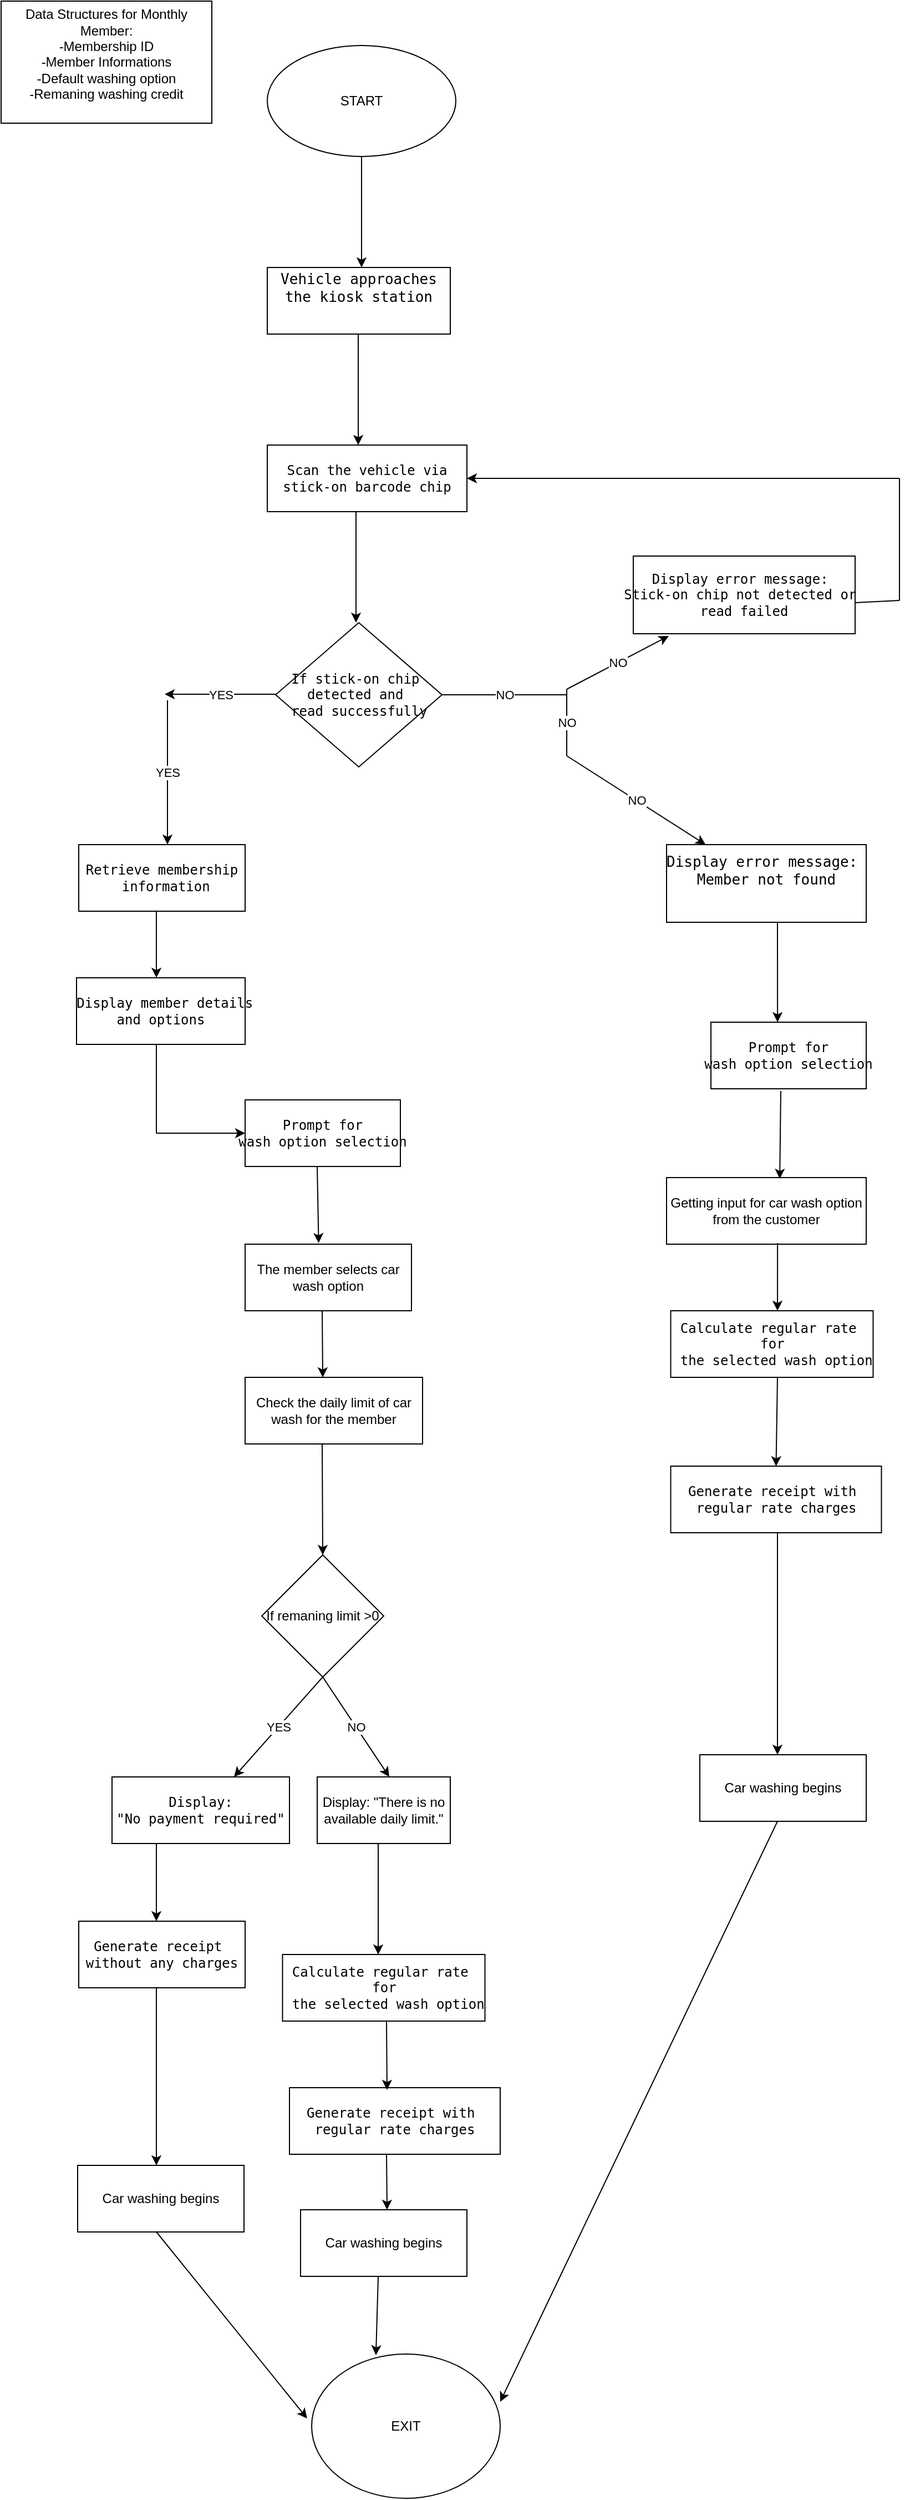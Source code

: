 <mxfile version="21.6.1" type="device">
  <diagram name="Page-1" id="ruNNgEVYpjEczLdeXEd0">
    <mxGraphModel dx="1290" dy="489" grid="1" gridSize="10" guides="1" tooltips="1" connect="1" arrows="1" fold="1" page="1" pageScale="1" pageWidth="850" pageHeight="1100" math="0" shadow="0">
      <root>
        <mxCell id="0" />
        <mxCell id="1" parent="0" />
        <mxCell id="inKXGhZdDJIHJpYJJdYb-1" value="START" style="ellipse;whiteSpace=wrap;html=1;" parent="1" vertex="1">
          <mxGeometry x="300" y="120" width="170" height="100" as="geometry" />
        </mxCell>
        <mxCell id="inKXGhZdDJIHJpYJJdYb-2" value="" style="endArrow=classic;html=1;rounded=0;exitX=0.5;exitY=1;exitDx=0;exitDy=0;" parent="1" source="inKXGhZdDJIHJpYJJdYb-1" edge="1">
          <mxGeometry width="50" height="50" relative="1" as="geometry">
            <mxPoint x="380" y="250" as="sourcePoint" />
            <mxPoint x="385" y="320" as="targetPoint" />
          </mxGeometry>
        </mxCell>
        <mxCell id="inKXGhZdDJIHJpYJJdYb-3" value="&lt;font style=&quot;font-size: 9px;&quot;&gt;&lt;br&gt;&lt;/font&gt;&lt;pre&gt;&lt;font size=&quot;3&quot;&gt;&lt;code class=&quot;!whitespace-pre hljs language-plaintext&quot;&gt;Vehicle approaches&lt;br&gt;the kiosk station&lt;/code&gt;&lt;/font&gt;&lt;/pre&gt;&lt;font size=&quot;3&quot;&gt;&lt;br&gt;&lt;br&gt;&lt;/font&gt;" style="rounded=0;whiteSpace=wrap;html=1;" parent="1" vertex="1">
          <mxGeometry x="300" y="320" width="165" height="60" as="geometry" />
        </mxCell>
        <mxCell id="inKXGhZdDJIHJpYJJdYb-4" value="" style="endArrow=classic;html=1;rounded=0;" parent="1" edge="1">
          <mxGeometry width="50" height="50" relative="1" as="geometry">
            <mxPoint x="382" y="380" as="sourcePoint" />
            <mxPoint x="382" y="480" as="targetPoint" />
          </mxGeometry>
        </mxCell>
        <mxCell id="inKXGhZdDJIHJpYJJdYb-5" value="&lt;br&gt;&lt;pre&gt;&lt;code class=&quot;!whitespace-pre hljs language-plaintext&quot;&gt;Scan the vehicle via&lt;br&gt;stick-on barcode chip&lt;br&gt;&lt;/code&gt;&lt;/pre&gt;&lt;br&gt;" style="rounded=0;whiteSpace=wrap;html=1;" parent="1" vertex="1">
          <mxGeometry x="300" y="480" width="180" height="60" as="geometry" />
        </mxCell>
        <mxCell id="inKXGhZdDJIHJpYJJdYb-6" value="" style="endArrow=classic;html=1;rounded=0;" parent="1" edge="1">
          <mxGeometry width="50" height="50" relative="1" as="geometry">
            <mxPoint x="380" y="540" as="sourcePoint" />
            <mxPoint x="380" y="640" as="targetPoint" />
          </mxGeometry>
        </mxCell>
        <mxCell id="inKXGhZdDJIHJpYJJdYb-9" value="&lt;pre&gt;&lt;code class=&quot;!whitespace-pre hljs language-plaintext&quot;&gt;If stick-on chip &lt;br&gt;detected and &lt;br&gt;read successfully&lt;/code&gt;&lt;/pre&gt;" style="rhombus;whiteSpace=wrap;html=1;direction=south;" parent="1" vertex="1">
          <mxGeometry x="307.5" y="640" width="150" height="130" as="geometry" />
        </mxCell>
        <mxCell id="inKXGhZdDJIHJpYJJdYb-10" value="YES" style="endArrow=classic;html=1;rounded=0;" parent="1" edge="1">
          <mxGeometry width="50" height="50" relative="1" as="geometry">
            <mxPoint x="307.5" y="704.5" as="sourcePoint" />
            <mxPoint x="207.5" y="704.5" as="targetPoint" />
          </mxGeometry>
        </mxCell>
        <mxCell id="inKXGhZdDJIHJpYJJdYb-18" value="NO" style="endArrow=none;html=1;rounded=0;exitX=0.5;exitY=0;exitDx=0;exitDy=0;" parent="1" source="inKXGhZdDJIHJpYJJdYb-9" edge="1">
          <mxGeometry width="50" height="50" relative="1" as="geometry">
            <mxPoint x="520" y="750" as="sourcePoint" />
            <mxPoint x="570" y="705" as="targetPoint" />
          </mxGeometry>
        </mxCell>
        <mxCell id="inKXGhZdDJIHJpYJJdYb-19" value="NO" style="endArrow=none;html=1;rounded=0;" parent="1" edge="1">
          <mxGeometry width="50" height="50" relative="1" as="geometry">
            <mxPoint x="570" y="760" as="sourcePoint" />
            <mxPoint x="570" y="700" as="targetPoint" />
          </mxGeometry>
        </mxCell>
        <mxCell id="inKXGhZdDJIHJpYJJdYb-20" value="NO" style="endArrow=classic;html=1;rounded=0;" parent="1" target="inKXGhZdDJIHJpYJJdYb-23" edge="1">
          <mxGeometry width="50" height="50" relative="1" as="geometry">
            <mxPoint x="570" y="760" as="sourcePoint" />
            <mxPoint x="660" y="820" as="targetPoint" />
          </mxGeometry>
        </mxCell>
        <mxCell id="inKXGhZdDJIHJpYJJdYb-22" value="NO" style="endArrow=classic;html=1;rounded=0;entryX=0.16;entryY=1.029;entryDx=0;entryDy=0;entryPerimeter=0;" parent="1" target="inKXGhZdDJIHJpYJJdYb-64" edge="1">
          <mxGeometry width="50" height="50" relative="1" as="geometry">
            <mxPoint x="570" y="700" as="sourcePoint" />
            <mxPoint x="522.2" y="836.5" as="targetPoint" />
          </mxGeometry>
        </mxCell>
        <mxCell id="inKXGhZdDJIHJpYJJdYb-23" value="&lt;font style=&quot;font-size: 9px;&quot;&gt;&lt;br&gt;&lt;/font&gt;&lt;pre&gt;&lt;font size=&quot;3&quot;&gt;&lt;code class=&quot;!whitespace-pre hljs language-plaintext&quot;&gt;Display error message: &lt;br&gt;Member not found&lt;/code&gt;&lt;/font&gt;&lt;/pre&gt;&lt;font size=&quot;3&quot;&gt;&lt;br&gt;&lt;br&gt;&lt;/font&gt;" style="rounded=0;whiteSpace=wrap;html=1;" parent="1" vertex="1">
          <mxGeometry x="660" y="840" width="180" height="70" as="geometry" />
        </mxCell>
        <mxCell id="inKXGhZdDJIHJpYJJdYb-24" value="&lt;br&gt;&lt;pre&gt;&lt;code class=&quot;!whitespace-pre hljs language-plaintext&quot;&gt; Retrieve membership &lt;br&gt; information&lt;/code&gt;&lt;/pre&gt;&lt;br&gt;" style="rounded=0;whiteSpace=wrap;html=1;" parent="1" vertex="1">
          <mxGeometry x="130" y="840" width="150" height="60" as="geometry" />
        </mxCell>
        <mxCell id="inKXGhZdDJIHJpYJJdYb-25" value="YES" style="endArrow=classic;html=1;rounded=0;" parent="1" edge="1">
          <mxGeometry width="50" height="50" relative="1" as="geometry">
            <mxPoint x="210" y="710" as="sourcePoint" />
            <mxPoint x="210" y="840" as="targetPoint" />
          </mxGeometry>
        </mxCell>
        <mxCell id="inKXGhZdDJIHJpYJJdYb-26" value="&lt;br&gt;&lt;pre&gt;&lt;code class=&quot;!whitespace-pre hljs language-plaintext&quot;&gt;  Display member details &lt;br&gt;and options&lt;/code&gt;&lt;/pre&gt;&lt;br&gt;" style="rounded=0;whiteSpace=wrap;html=1;" parent="1" vertex="1">
          <mxGeometry x="128" y="960" width="152" height="60" as="geometry" />
        </mxCell>
        <mxCell id="inKXGhZdDJIHJpYJJdYb-27" value="" style="endArrow=classic;html=1;rounded=0;" parent="1" edge="1">
          <mxGeometry width="50" height="50" relative="1" as="geometry">
            <mxPoint x="200" y="900" as="sourcePoint" />
            <mxPoint x="200" y="960" as="targetPoint" />
          </mxGeometry>
        </mxCell>
        <mxCell id="inKXGhZdDJIHJpYJJdYb-29" value="&lt;pre&gt;&lt;code class=&quot;!whitespace-pre hljs language-plaintext&quot;&gt; Prompt for &lt;br&gt;wash option selection&lt;/code&gt;&lt;/pre&gt;" style="rounded=0;whiteSpace=wrap;html=1;" parent="1" vertex="1">
          <mxGeometry x="280" y="1070" width="140" height="60" as="geometry" />
        </mxCell>
        <mxCell id="inKXGhZdDJIHJpYJJdYb-30" value="" style="endArrow=none;html=1;rounded=0;" parent="1" edge="1">
          <mxGeometry width="50" height="50" relative="1" as="geometry">
            <mxPoint x="200" y="1020" as="sourcePoint" />
            <mxPoint x="200" y="1100" as="targetPoint" />
          </mxGeometry>
        </mxCell>
        <mxCell id="inKXGhZdDJIHJpYJJdYb-31" value="" style="endArrow=classic;html=1;rounded=0;entryX=0;entryY=0.5;entryDx=0;entryDy=0;" parent="1" target="inKXGhZdDJIHJpYJJdYb-29" edge="1">
          <mxGeometry width="50" height="50" relative="1" as="geometry">
            <mxPoint x="200" y="1100" as="sourcePoint" />
            <mxPoint x="250" y="1050" as="targetPoint" />
          </mxGeometry>
        </mxCell>
        <mxCell id="inKXGhZdDJIHJpYJJdYb-32" value="The member selects car wash option" style="rounded=0;whiteSpace=wrap;html=1;" parent="1" vertex="1">
          <mxGeometry x="280" y="1200" width="150" height="60" as="geometry" />
        </mxCell>
        <mxCell id="inKXGhZdDJIHJpYJJdYb-33" value="" style="endArrow=classic;html=1;rounded=0;entryX=0.442;entryY=-0.017;entryDx=0;entryDy=0;entryPerimeter=0;" parent="1" target="inKXGhZdDJIHJpYJJdYb-32" edge="1">
          <mxGeometry width="50" height="50" relative="1" as="geometry">
            <mxPoint x="345" y="1130" as="sourcePoint" />
            <mxPoint x="395" y="1080" as="targetPoint" />
          </mxGeometry>
        </mxCell>
        <mxCell id="inKXGhZdDJIHJpYJJdYb-34" value="" style="endArrow=classic;html=1;rounded=0;" parent="1" edge="1">
          <mxGeometry width="50" height="50" relative="1" as="geometry">
            <mxPoint x="349.5" y="1260" as="sourcePoint" />
            <mxPoint x="350" y="1320" as="targetPoint" />
            <Array as="points">
              <mxPoint x="350" y="1260" />
            </Array>
          </mxGeometry>
        </mxCell>
        <mxCell id="inKXGhZdDJIHJpYJJdYb-35" value="Check the daily limit of car wash for the member " style="rounded=0;whiteSpace=wrap;html=1;" parent="1" vertex="1">
          <mxGeometry x="280" y="1320" width="160" height="60" as="geometry" />
        </mxCell>
        <mxCell id="inKXGhZdDJIHJpYJJdYb-36" value="" style="endArrow=classic;html=1;rounded=0;" parent="1" edge="1">
          <mxGeometry width="50" height="50" relative="1" as="geometry">
            <mxPoint x="349.5" y="1380" as="sourcePoint" />
            <mxPoint x="350" y="1480" as="targetPoint" />
          </mxGeometry>
        </mxCell>
        <mxCell id="inKXGhZdDJIHJpYJJdYb-37" value="If remaning limit &amp;gt;0" style="rhombus;whiteSpace=wrap;html=1;" parent="1" vertex="1">
          <mxGeometry x="295" y="1480" width="110" height="110" as="geometry" />
        </mxCell>
        <mxCell id="inKXGhZdDJIHJpYJJdYb-38" value="YES" style="endArrow=classic;html=1;rounded=0;" parent="1" edge="1">
          <mxGeometry width="50" height="50" relative="1" as="geometry">
            <mxPoint x="350" y="1590" as="sourcePoint" />
            <mxPoint x="270" y="1680" as="targetPoint" />
          </mxGeometry>
        </mxCell>
        <mxCell id="inKXGhZdDJIHJpYJJdYb-39" value="NO" style="endArrow=classic;html=1;rounded=0;" parent="1" edge="1">
          <mxGeometry width="50" height="50" relative="1" as="geometry">
            <mxPoint x="350" y="1590" as="sourcePoint" />
            <mxPoint x="410" y="1680" as="targetPoint" />
          </mxGeometry>
        </mxCell>
        <mxCell id="inKXGhZdDJIHJpYJJdYb-41" value="Display: &quot;There is no available daily limit.&quot;" style="rounded=0;whiteSpace=wrap;html=1;" parent="1" vertex="1">
          <mxGeometry x="345" y="1680" width="120" height="60" as="geometry" />
        </mxCell>
        <mxCell id="inKXGhZdDJIHJpYJJdYb-42" value="&lt;pre&gt;&lt;code class=&quot;!whitespace-pre hljs language-plaintext&quot;&gt;Display:&lt;br&gt;&quot;No payment required&quot;&lt;/code&gt;&lt;/pre&gt;" style="rounded=0;whiteSpace=wrap;html=1;" parent="1" vertex="1">
          <mxGeometry x="160" y="1680" width="160" height="60" as="geometry" />
        </mxCell>
        <mxCell id="inKXGhZdDJIHJpYJJdYb-43" value="" style="endArrow=classic;html=1;rounded=0;" parent="1" edge="1">
          <mxGeometry width="50" height="50" relative="1" as="geometry">
            <mxPoint x="400" y="1740" as="sourcePoint" />
            <mxPoint x="400" y="1840" as="targetPoint" />
          </mxGeometry>
        </mxCell>
        <mxCell id="inKXGhZdDJIHJpYJJdYb-44" value="&lt;pre&gt;&lt;font face=&quot;Helvetica&quot;&gt;&lt;code class=&quot;!whitespace-pre hljs language-plaintext&quot;&gt;Calculate regular rate &lt;br&gt;for&lt;br&gt; the selected wash option&lt;/code&gt;&lt;/font&gt;&lt;/pre&gt;" style="rounded=0;whiteSpace=wrap;html=1;" parent="1" vertex="1">
          <mxGeometry x="313.75" y="1840" width="182.5" height="60" as="geometry" />
        </mxCell>
        <mxCell id="inKXGhZdDJIHJpYJJdYb-45" value="&lt;pre&gt;&lt;code class=&quot;!whitespace-pre hljs language-plaintext&quot;&gt;Generate receipt with &lt;br&gt;regular rate charges&lt;/code&gt;&lt;/pre&gt;" style="rounded=0;whiteSpace=wrap;html=1;" parent="1" vertex="1">
          <mxGeometry x="320" y="1960" width="190" height="60" as="geometry" />
        </mxCell>
        <mxCell id="inKXGhZdDJIHJpYJJdYb-46" value="" style="endArrow=classic;html=1;rounded=0;entryX=0.463;entryY=0.033;entryDx=0;entryDy=0;entryPerimeter=0;" parent="1" target="inKXGhZdDJIHJpYJJdYb-45" edge="1">
          <mxGeometry width="50" height="50" relative="1" as="geometry">
            <mxPoint x="407.5" y="1900" as="sourcePoint" />
            <mxPoint x="457.5" y="1850" as="targetPoint" />
          </mxGeometry>
        </mxCell>
        <mxCell id="inKXGhZdDJIHJpYJJdYb-47" value="" style="endArrow=classic;html=1;rounded=0;" parent="1" edge="1">
          <mxGeometry width="50" height="50" relative="1" as="geometry">
            <mxPoint x="200" y="1740" as="sourcePoint" />
            <mxPoint x="200" y="1810" as="targetPoint" />
          </mxGeometry>
        </mxCell>
        <mxCell id="inKXGhZdDJIHJpYJJdYb-48" value="&lt;pre&gt;&lt;code class=&quot;!whitespace-pre hljs language-plaintext&quot;&gt;Generate receipt &lt;br&gt;without any charges&lt;/code&gt;&lt;/pre&gt;" style="rounded=0;whiteSpace=wrap;html=1;" parent="1" vertex="1">
          <mxGeometry x="130" y="1810" width="150" height="60" as="geometry" />
        </mxCell>
        <mxCell id="inKXGhZdDJIHJpYJJdYb-49" value="&lt;pre&gt;&lt;font face=&quot;Helvetica&quot;&gt;&lt;code class=&quot;!whitespace-pre hljs language-plaintext&quot;&gt;Calculate regular rate &lt;br&gt;for&lt;br&gt; the selected wash option&lt;/code&gt;&lt;/font&gt;&lt;/pre&gt;" style="rounded=0;whiteSpace=wrap;html=1;" parent="1" vertex="1">
          <mxGeometry x="663.75" y="1260" width="182.5" height="60" as="geometry" />
        </mxCell>
        <mxCell id="inKXGhZdDJIHJpYJJdYb-50" value="&lt;pre&gt;&lt;code class=&quot;!whitespace-pre hljs language-plaintext&quot;&gt;Generate receipt with &lt;br&gt;regular rate charges&lt;/code&gt;&lt;/pre&gt;" style="rounded=0;whiteSpace=wrap;html=1;" parent="1" vertex="1">
          <mxGeometry x="663.75" y="1400" width="190" height="60" as="geometry" />
        </mxCell>
        <mxCell id="inKXGhZdDJIHJpYJJdYb-52" value="" style="endArrow=classic;html=1;rounded=0;entryX=0.429;entryY=0;entryDx=0;entryDy=0;entryPerimeter=0;" parent="1" target="inKXGhZdDJIHJpYJJdYb-56" edge="1">
          <mxGeometry width="50" height="50" relative="1" as="geometry">
            <mxPoint x="760" y="910" as="sourcePoint" />
            <mxPoint x="760" y="940" as="targetPoint" />
          </mxGeometry>
        </mxCell>
        <mxCell id="inKXGhZdDJIHJpYJJdYb-56" value="&lt;pre&gt;&lt;code class=&quot;!whitespace-pre hljs language-plaintext&quot;&gt; Prompt for &lt;br&gt;wash option selection&lt;/code&gt;&lt;/pre&gt;" style="rounded=0;whiteSpace=wrap;html=1;" parent="1" vertex="1">
          <mxGeometry x="700" y="1000" width="140" height="60" as="geometry" />
        </mxCell>
        <mxCell id="inKXGhZdDJIHJpYJJdYb-57" value="Getting input for car wash option from the customer" style="rounded=0;whiteSpace=wrap;html=1;" parent="1" vertex="1">
          <mxGeometry x="660" y="1140" width="180" height="60" as="geometry" />
        </mxCell>
        <mxCell id="inKXGhZdDJIHJpYJJdYb-58" value="" style="endArrow=classic;html=1;rounded=0;entryX=0.567;entryY=0.017;entryDx=0;entryDy=0;exitX=0.45;exitY=1.033;exitDx=0;exitDy=0;exitPerimeter=0;entryPerimeter=0;" parent="1" source="inKXGhZdDJIHJpYJJdYb-56" target="inKXGhZdDJIHJpYJJdYb-57" edge="1">
          <mxGeometry width="50" height="50" relative="1" as="geometry">
            <mxPoint x="770" y="1060" as="sourcePoint" />
            <mxPoint x="820" y="1010" as="targetPoint" />
          </mxGeometry>
        </mxCell>
        <mxCell id="inKXGhZdDJIHJpYJJdYb-62" value="" style="endArrow=classic;html=1;rounded=0;exitX=0.556;exitY=0.983;exitDx=0;exitDy=0;exitPerimeter=0;" parent="1" source="inKXGhZdDJIHJpYJJdYb-57" edge="1">
          <mxGeometry width="50" height="50" relative="1" as="geometry">
            <mxPoint x="770" y="1200" as="sourcePoint" />
            <mxPoint x="760" y="1260" as="targetPoint" />
            <Array as="points" />
          </mxGeometry>
        </mxCell>
        <mxCell id="inKXGhZdDJIHJpYJJdYb-63" value="" style="endArrow=classic;html=1;rounded=0;entryX=0.5;entryY=0;entryDx=0;entryDy=0;" parent="1" target="inKXGhZdDJIHJpYJJdYb-50" edge="1">
          <mxGeometry width="50" height="50" relative="1" as="geometry">
            <mxPoint x="760" y="1320" as="sourcePoint" />
            <mxPoint x="810" y="1270" as="targetPoint" />
          </mxGeometry>
        </mxCell>
        <mxCell id="inKXGhZdDJIHJpYJJdYb-64" value="&lt;pre&gt;&lt;code class=&quot;!whitespace-pre hljs language-plaintext&quot;&gt;Display error message: &lt;br&gt;Stick-on chip not detected or &lt;br&gt;read failed&lt;/code&gt;&lt;/pre&gt;" style="rounded=0;whiteSpace=wrap;html=1;" parent="1" vertex="1">
          <mxGeometry x="630" y="580" width="200" height="70" as="geometry" />
        </mxCell>
        <mxCell id="inKXGhZdDJIHJpYJJdYb-65" value="" style="endArrow=classic;html=1;rounded=0;entryX=1;entryY=0.5;entryDx=0;entryDy=0;" parent="1" target="inKXGhZdDJIHJpYJJdYb-5" edge="1">
          <mxGeometry width="50" height="50" relative="1" as="geometry">
            <mxPoint x="870" y="510" as="sourcePoint" />
            <mxPoint x="783.75" y="530" as="targetPoint" />
          </mxGeometry>
        </mxCell>
        <mxCell id="inKXGhZdDJIHJpYJJdYb-66" value="" style="endArrow=none;html=1;rounded=0;" parent="1" edge="1">
          <mxGeometry width="50" height="50" relative="1" as="geometry">
            <mxPoint x="870" y="620" as="sourcePoint" />
            <mxPoint x="870" y="510" as="targetPoint" />
          </mxGeometry>
        </mxCell>
        <mxCell id="inKXGhZdDJIHJpYJJdYb-67" value="" style="endArrow=none;html=1;rounded=0;entryX=1;entryY=0.6;entryDx=0;entryDy=0;entryPerimeter=0;" parent="1" target="inKXGhZdDJIHJpYJJdYb-64" edge="1">
          <mxGeometry width="50" height="50" relative="1" as="geometry">
            <mxPoint x="870" y="620" as="sourcePoint" />
            <mxPoint x="920" y="570" as="targetPoint" />
          </mxGeometry>
        </mxCell>
        <mxCell id="inKXGhZdDJIHJpYJJdYb-68" value="EXIT" style="ellipse;whiteSpace=wrap;html=1;" parent="1" vertex="1">
          <mxGeometry x="340" y="2200" width="170" height="130" as="geometry" />
        </mxCell>
        <mxCell id="inKXGhZdDJIHJpYJJdYb-70" value="" style="endArrow=classic;html=1;rounded=0;" parent="1" edge="1">
          <mxGeometry width="50" height="50" relative="1" as="geometry">
            <mxPoint x="407.5" y="2020" as="sourcePoint" />
            <mxPoint x="408" y="2070" as="targetPoint" />
          </mxGeometry>
        </mxCell>
        <mxCell id="inKXGhZdDJIHJpYJJdYb-71" value="" style="endArrow=classic;html=1;rounded=0;" parent="1" edge="1">
          <mxGeometry width="50" height="50" relative="1" as="geometry">
            <mxPoint x="760" y="1460" as="sourcePoint" />
            <mxPoint x="760" y="1660" as="targetPoint" />
          </mxGeometry>
        </mxCell>
        <mxCell id="O4_OShe1gwIq4-GNg3Xd-1" value="" style="endArrow=classic;html=1;rounded=0;" edge="1" parent="1">
          <mxGeometry width="50" height="50" relative="1" as="geometry">
            <mxPoint x="200" y="1870" as="sourcePoint" />
            <mxPoint x="200" y="2030" as="targetPoint" />
          </mxGeometry>
        </mxCell>
        <mxCell id="O4_OShe1gwIq4-GNg3Xd-2" value="&lt;div&gt;Data Structures for Monthly Member:&lt;/div&gt;&lt;div&gt;-Membership ID&lt;/div&gt;&lt;div&gt;-Member Informations&lt;/div&gt;&lt;div&gt;-Default washing option&lt;/div&gt;&lt;div&gt;-Remaning washing credit&lt;/div&gt;&lt;div&gt;&lt;br&gt;&lt;/div&gt;" style="rounded=0;whiteSpace=wrap;html=1;" vertex="1" parent="1">
          <mxGeometry x="60" y="80" width="190" height="110" as="geometry" />
        </mxCell>
        <mxCell id="O4_OShe1gwIq4-GNg3Xd-3" value="Car washing begins" style="rounded=0;whiteSpace=wrap;html=1;" vertex="1" parent="1">
          <mxGeometry x="129" y="2030" width="150" height="60" as="geometry" />
        </mxCell>
        <mxCell id="O4_OShe1gwIq4-GNg3Xd-4" value="" style="endArrow=classic;html=1;rounded=0;entryX=-0.024;entryY=0.446;entryDx=0;entryDy=0;entryPerimeter=0;" edge="1" parent="1" target="inKXGhZdDJIHJpYJJdYb-68">
          <mxGeometry width="50" height="50" relative="1" as="geometry">
            <mxPoint x="200" y="2090" as="sourcePoint" />
            <mxPoint x="250" y="2040" as="targetPoint" />
          </mxGeometry>
        </mxCell>
        <mxCell id="O4_OShe1gwIq4-GNg3Xd-6" value="Car washing begins" style="rounded=0;whiteSpace=wrap;html=1;" vertex="1" parent="1">
          <mxGeometry x="690" y="1660" width="150" height="60" as="geometry" />
        </mxCell>
        <mxCell id="O4_OShe1gwIq4-GNg3Xd-7" value="" style="endArrow=classic;html=1;rounded=0;entryX=1;entryY=0.331;entryDx=0;entryDy=0;entryPerimeter=0;" edge="1" parent="1" target="inKXGhZdDJIHJpYJJdYb-68">
          <mxGeometry width="50" height="50" relative="1" as="geometry">
            <mxPoint x="760" y="1720" as="sourcePoint" />
            <mxPoint x="810" y="1670" as="targetPoint" />
          </mxGeometry>
        </mxCell>
        <mxCell id="O4_OShe1gwIq4-GNg3Xd-8" value="Car washing begins" style="rounded=0;whiteSpace=wrap;html=1;" vertex="1" parent="1">
          <mxGeometry x="330" y="2070" width="150" height="60" as="geometry" />
        </mxCell>
        <mxCell id="O4_OShe1gwIq4-GNg3Xd-9" value="" style="endArrow=classic;html=1;rounded=0;entryX=0.341;entryY=0.008;entryDx=0;entryDy=0;entryPerimeter=0;" edge="1" parent="1" target="inKXGhZdDJIHJpYJJdYb-68">
          <mxGeometry width="50" height="50" relative="1" as="geometry">
            <mxPoint x="400" y="2130" as="sourcePoint" />
            <mxPoint x="450" y="2080" as="targetPoint" />
          </mxGeometry>
        </mxCell>
      </root>
    </mxGraphModel>
  </diagram>
</mxfile>
